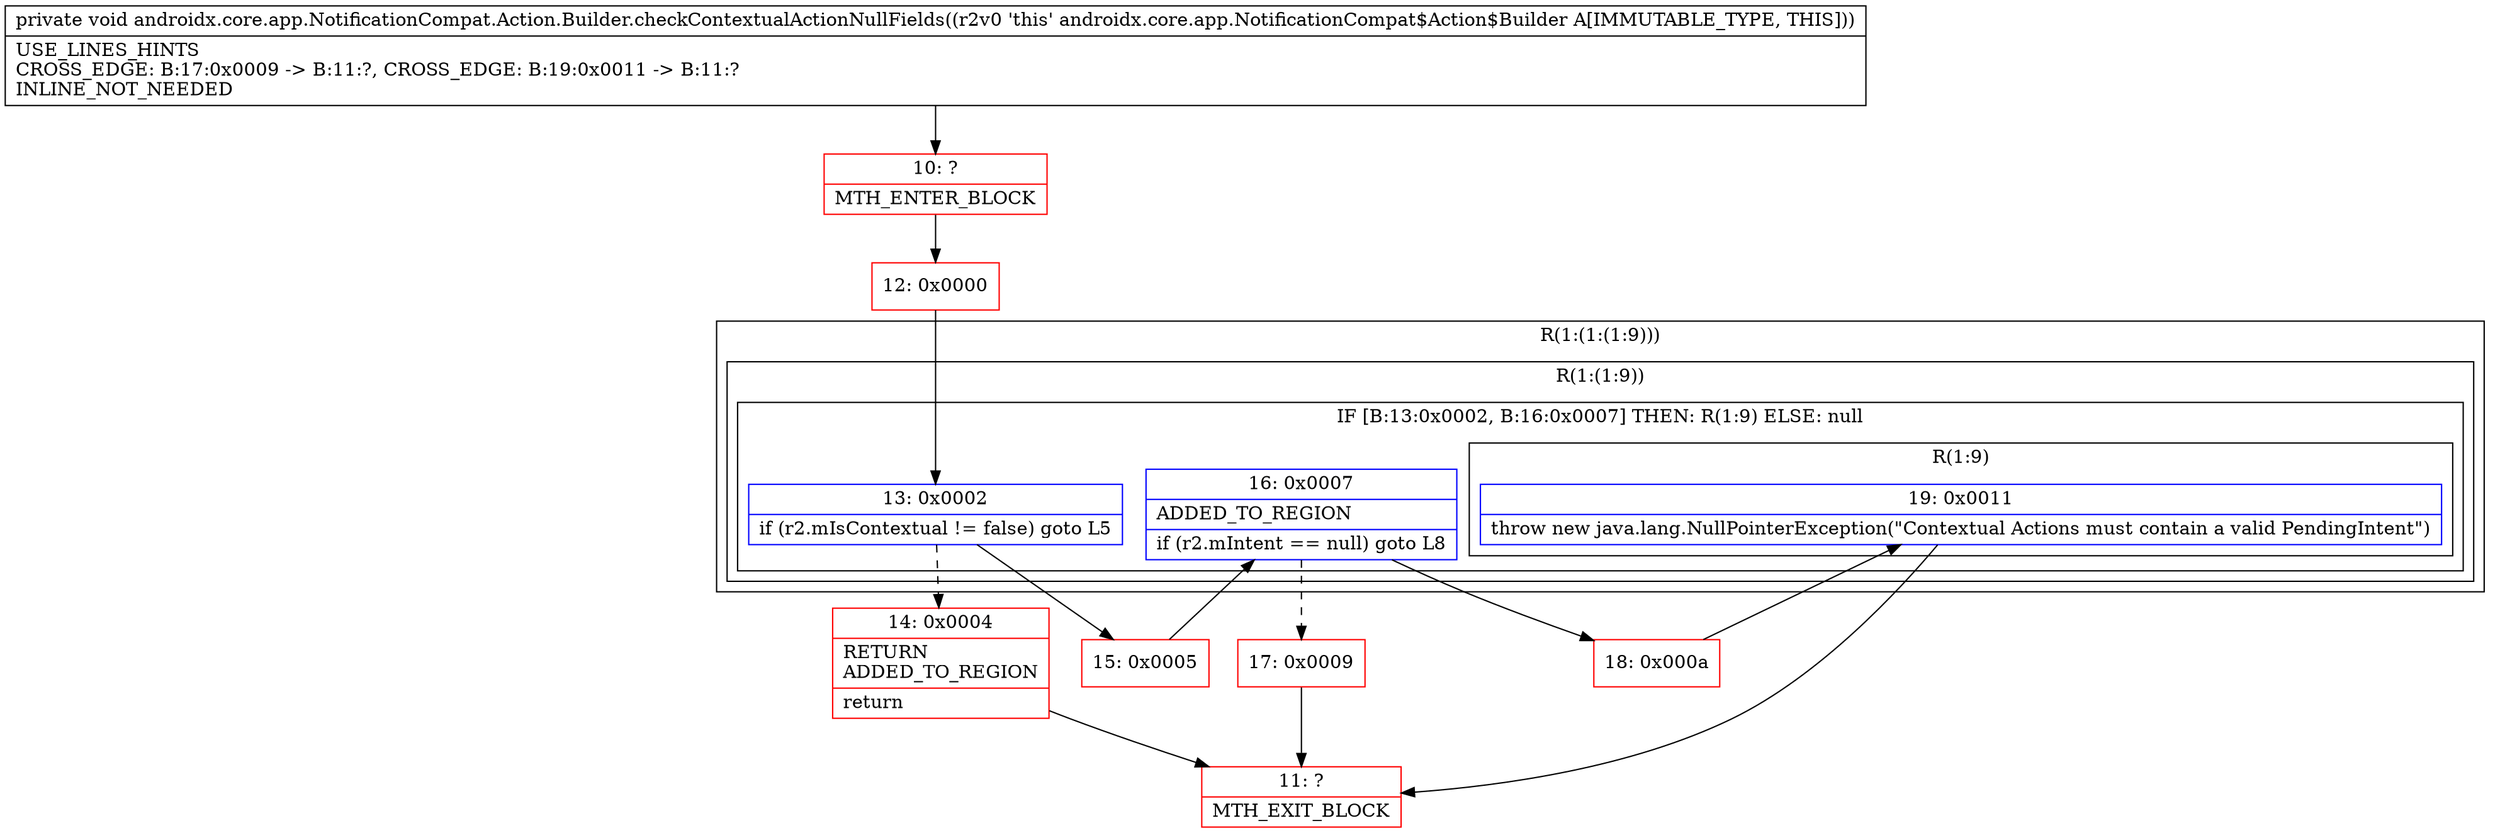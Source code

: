 digraph "CFG forandroidx.core.app.NotificationCompat.Action.Builder.checkContextualActionNullFields()V" {
subgraph cluster_Region_1928200658 {
label = "R(1:(1:(1:9)))";
node [shape=record,color=blue];
subgraph cluster_Region_1966795028 {
label = "R(1:(1:9))";
node [shape=record,color=blue];
subgraph cluster_IfRegion_1317405049 {
label = "IF [B:13:0x0002, B:16:0x0007] THEN: R(1:9) ELSE: null";
node [shape=record,color=blue];
Node_13 [shape=record,label="{13\:\ 0x0002|if (r2.mIsContextual != false) goto L5\l}"];
Node_16 [shape=record,label="{16\:\ 0x0007|ADDED_TO_REGION\l|if (r2.mIntent == null) goto L8\l}"];
subgraph cluster_Region_364544879 {
label = "R(1:9)";
node [shape=record,color=blue];
Node_19 [shape=record,label="{19\:\ 0x0011|throw new java.lang.NullPointerException(\"Contextual Actions must contain a valid PendingIntent\")\l}"];
}
}
}
}
Node_10 [shape=record,color=red,label="{10\:\ ?|MTH_ENTER_BLOCK\l}"];
Node_12 [shape=record,color=red,label="{12\:\ 0x0000}"];
Node_14 [shape=record,color=red,label="{14\:\ 0x0004|RETURN\lADDED_TO_REGION\l|return\l}"];
Node_11 [shape=record,color=red,label="{11\:\ ?|MTH_EXIT_BLOCK\l}"];
Node_15 [shape=record,color=red,label="{15\:\ 0x0005}"];
Node_17 [shape=record,color=red,label="{17\:\ 0x0009}"];
Node_18 [shape=record,color=red,label="{18\:\ 0x000a}"];
MethodNode[shape=record,label="{private void androidx.core.app.NotificationCompat.Action.Builder.checkContextualActionNullFields((r2v0 'this' androidx.core.app.NotificationCompat$Action$Builder A[IMMUTABLE_TYPE, THIS]))  | USE_LINES_HINTS\lCROSS_EDGE: B:17:0x0009 \-\> B:11:?, CROSS_EDGE: B:19:0x0011 \-\> B:11:?\lINLINE_NOT_NEEDED\l}"];
MethodNode -> Node_10;Node_13 -> Node_14[style=dashed];
Node_13 -> Node_15;
Node_16 -> Node_17[style=dashed];
Node_16 -> Node_18;
Node_19 -> Node_11;
Node_10 -> Node_12;
Node_12 -> Node_13;
Node_14 -> Node_11;
Node_15 -> Node_16;
Node_17 -> Node_11;
Node_18 -> Node_19;
}

